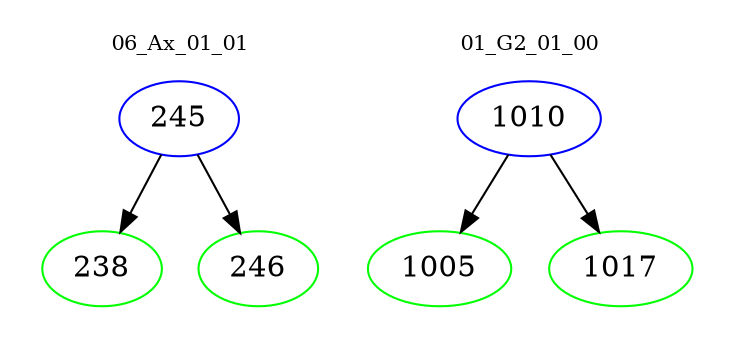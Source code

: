 digraph{
subgraph cluster_0 {
color = white
label = "06_Ax_01_01";
fontsize=10;
T0_245 [label="245", color="blue"]
T0_245 -> T0_238 [color="black"]
T0_238 [label="238", color="green"]
T0_245 -> T0_246 [color="black"]
T0_246 [label="246", color="green"]
}
subgraph cluster_1 {
color = white
label = "01_G2_01_00";
fontsize=10;
T1_1010 [label="1010", color="blue"]
T1_1010 -> T1_1005 [color="black"]
T1_1005 [label="1005", color="green"]
T1_1010 -> T1_1017 [color="black"]
T1_1017 [label="1017", color="green"]
}
}
